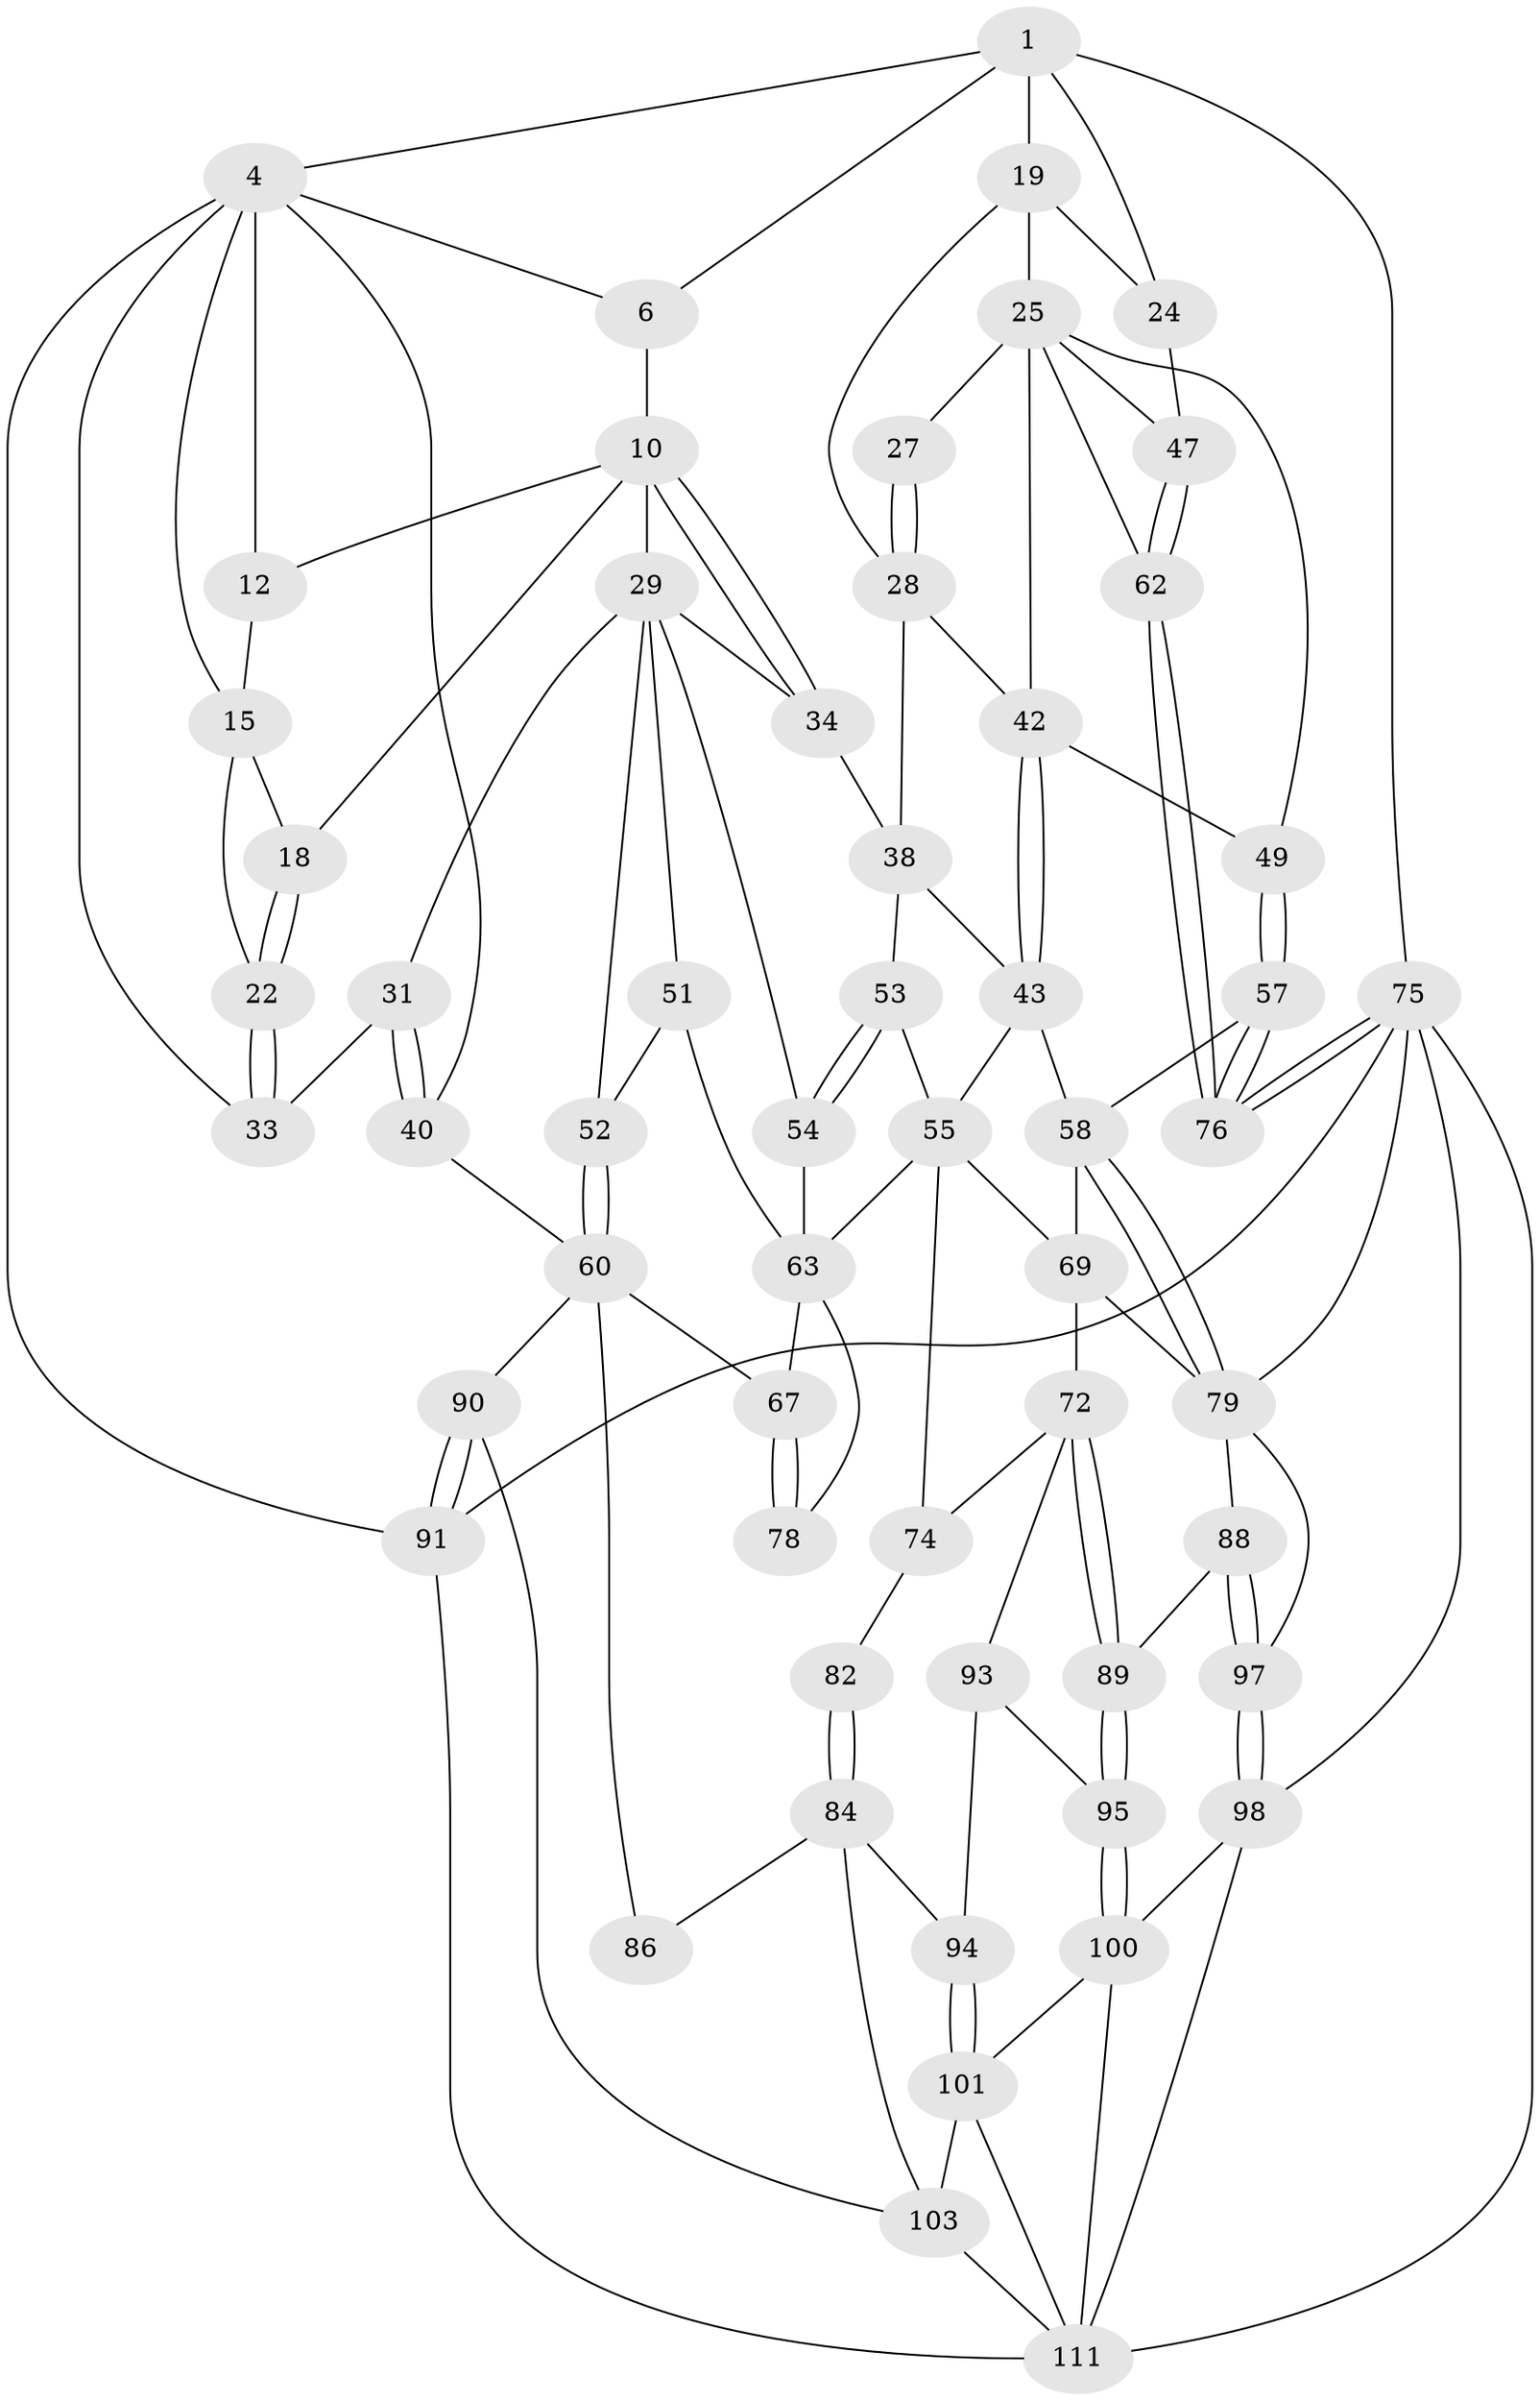 // original degree distribution, {3: 0.02631578947368421, 6: 0.22807017543859648, 4: 0.22807017543859648, 5: 0.5175438596491229}
// Generated by graph-tools (version 1.1) at 2025/16/03/09/25 04:16:58]
// undirected, 57 vertices, 128 edges
graph export_dot {
graph [start="1"]
  node [color=gray90,style=filled];
  1 [pos="+0.5805558482455758+0",super="+2+7"];
  4 [pos="+0+0",super="+13+5"];
  6 [pos="+0.34690971355201833+0",super="+9"];
  10 [pos="+0.47466953439649306+0.2607997322914403",super="+11"];
  12 [pos="+0.19005285233527527+0"];
  15 [pos="+0.04136005968008803+0.15198757599222923",super="+16"];
  18 [pos="+0.20986951131958367+0.2615296536880226"];
  19 [pos="+0.7151244248769975+0.11132765128859111",super="+20"];
  22 [pos="+0.1610371506780493+0.28295669629406645"];
  24 [pos="+1+0"];
  25 [pos="+0.9297697382296609+0.3933503675531722",super="+46+26"];
  27 [pos="+0.8182017122863393+0.3990823228941965"];
  28 [pos="+0.7388682897506391+0.33422554777542723",super="+37"];
  29 [pos="+0.2563586639815957+0.40607502151345654",super="+30+35"];
  31 [pos="+0.10536535417480877+0.41364373117287184",super="+32"];
  33 [pos="+0.1498800866872328+0.29439868164652977",super="+36"];
  34 [pos="+0.4748121302508856+0.301180541424049"];
  38 [pos="+0.5664838417441246+0.42204900799714884",super="+39"];
  40 [pos="+0+0.45605282056057206"];
  42 [pos="+0.7130606935149235+0.4741901243101275",super="+45"];
  43 [pos="+0.6681055743139532+0.5362166856730524",super="+44"];
  47 [pos="+1+0.39332873813940106"];
  49 [pos="+0.8430312551913505+0.6052185600916367"];
  51 [pos="+0.22237659773589027+0.5405892995978714"];
  52 [pos="+0.1298487841350318+0.467066891403999"];
  53 [pos="+0.4590163724355809+0.5543851866187677"];
  54 [pos="+0.3480297501217449+0.5238871417603089"];
  55 [pos="+0.46028821561121763+0.5579399369871435",super="+56"];
  57 [pos="+0.8113674146397234+0.6822475322852892"];
  58 [pos="+0.8088275057834269+0.6822914118991567",super="+59"];
  60 [pos="+0.031676585437249036+0.6009146507104964",super="+68+61"];
  62 [pos="+1+0.5080029215731795"];
  63 [pos="+0.33282782972770325+0.5880150246632355",super="+64+66"];
  67 [pos="+0.22028954772256953+0.6302315818556047"];
  69 [pos="+0.649968061772974+0.5964975155162485",super="+77+70"];
  72 [pos="+0.47894383236675175+0.7085092908024379",super="+73"];
  74 [pos="+0.3785902446086418+0.6716373231652671"];
  75 [pos="+1+1",super="+104"];
  76 [pos="+1+0.9361250394784962"];
  78 [pos="+0.2457053137101474+0.6464244323118205"];
  79 [pos="+0.7196634065239914+0.7622915479824252",super="+80"];
  82 [pos="+0.25801568103597355+0.6681678574638729",super="+83"];
  84 [pos="+0.26976752966351586+0.7889185201613257",super="+85+92"];
  86 [pos="+0.14743521422547162+0.7687754895507253"];
  88 [pos="+0.5265460523502983+0.7879741097746665"];
  89 [pos="+0.5253187379994239+0.7877215308672383"];
  90 [pos="+0+0.9399389548929484"];
  91 [pos="+0+1"];
  93 [pos="+0.3854415095138229+0.8065613256997093"];
  94 [pos="+0.31169906183285356+0.8063451863948122"];
  95 [pos="+0.46490906707019525+0.8239755254878621",super="+96"];
  97 [pos="+0.5758266827412407+0.8537944206831742"];
  98 [pos="+0.5750424611924598+0.9106596272840968",super="+99"];
  100 [pos="+0.48089572626284777+0.8790451178113613",super="+106"];
  101 [pos="+0.2927252020683059+0.8870556077744919",super="+102"];
  103 [pos="+0.185253456482326+0.8464596794351243",super="+108"];
  111 [pos="+0.4035220330613467+1",super="+112"];
  1 -- 19 [weight=3];
  1 -- 4;
  1 -- 24;
  1 -- 75;
  1 -- 6;
  4 -- 91;
  4 -- 40;
  4 -- 33;
  4 -- 15;
  4 -- 12;
  4 -- 6;
  6 -- 10;
  10 -- 34;
  10 -- 34;
  10 -- 18;
  10 -- 12;
  10 -- 29;
  12 -- 15;
  15 -- 22;
  15 -- 18;
  18 -- 22;
  18 -- 22;
  19 -- 24;
  19 -- 25;
  19 -- 28;
  22 -- 33;
  22 -- 33;
  24 -- 47;
  25 -- 47;
  25 -- 62;
  25 -- 49;
  25 -- 42;
  25 -- 27;
  27 -- 28 [weight=2];
  27 -- 28;
  28 -- 42;
  28 -- 38;
  29 -- 52;
  29 -- 31;
  29 -- 34;
  29 -- 51;
  29 -- 54;
  31 -- 40;
  31 -- 40;
  31 -- 33 [weight=2];
  34 -- 38;
  38 -- 43;
  38 -- 53;
  40 -- 60;
  42 -- 43;
  42 -- 43;
  42 -- 49;
  43 -- 55;
  43 -- 58;
  47 -- 62;
  47 -- 62;
  49 -- 57;
  49 -- 57;
  51 -- 52;
  51 -- 63;
  52 -- 60;
  52 -- 60;
  53 -- 54;
  53 -- 54;
  53 -- 55;
  54 -- 63;
  55 -- 69;
  55 -- 74;
  55 -- 63;
  57 -- 58;
  57 -- 76;
  57 -- 76;
  58 -- 79;
  58 -- 79;
  58 -- 69;
  60 -- 67;
  60 -- 86 [weight=2];
  60 -- 90;
  62 -- 76;
  62 -- 76;
  63 -- 67;
  63 -- 78;
  67 -- 78;
  67 -- 78;
  69 -- 79;
  69 -- 72;
  72 -- 89;
  72 -- 89;
  72 -- 74;
  72 -- 93;
  74 -- 82;
  75 -- 76;
  75 -- 76;
  75 -- 91;
  75 -- 98;
  75 -- 111;
  75 -- 79;
  79 -- 88;
  79 -- 97;
  82 -- 84 [weight=2];
  82 -- 84;
  84 -- 86;
  84 -- 103;
  84 -- 94;
  88 -- 89;
  88 -- 97;
  88 -- 97;
  89 -- 95;
  89 -- 95;
  90 -- 91;
  90 -- 91;
  90 -- 103;
  91 -- 111;
  93 -- 94;
  93 -- 95;
  94 -- 101;
  94 -- 101;
  95 -- 100 [weight=2];
  95 -- 100;
  97 -- 98;
  97 -- 98;
  98 -- 100;
  98 -- 111;
  100 -- 111;
  100 -- 101;
  101 -- 103 [weight=2];
  101 -- 111;
  103 -- 111;
}
